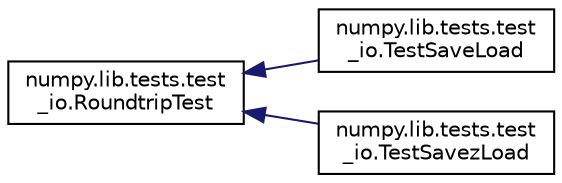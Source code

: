 digraph "Graphical Class Hierarchy"
{
 // LATEX_PDF_SIZE
  edge [fontname="Helvetica",fontsize="10",labelfontname="Helvetica",labelfontsize="10"];
  node [fontname="Helvetica",fontsize="10",shape=record];
  rankdir="LR";
  Node0 [label="numpy.lib.tests.test\l_io.RoundtripTest",height=0.2,width=0.4,color="black", fillcolor="white", style="filled",URL="$classnumpy_1_1lib_1_1tests_1_1test__io_1_1RoundtripTest.html",tooltip=" "];
  Node0 -> Node1 [dir="back",color="midnightblue",fontsize="10",style="solid",fontname="Helvetica"];
  Node1 [label="numpy.lib.tests.test\l_io.TestSaveLoad",height=0.2,width=0.4,color="black", fillcolor="white", style="filled",URL="$classnumpy_1_1lib_1_1tests_1_1test__io_1_1TestSaveLoad.html",tooltip=" "];
  Node0 -> Node2 [dir="back",color="midnightblue",fontsize="10",style="solid",fontname="Helvetica"];
  Node2 [label="numpy.lib.tests.test\l_io.TestSavezLoad",height=0.2,width=0.4,color="black", fillcolor="white", style="filled",URL="$classnumpy_1_1lib_1_1tests_1_1test__io_1_1TestSavezLoad.html",tooltip=" "];
}
